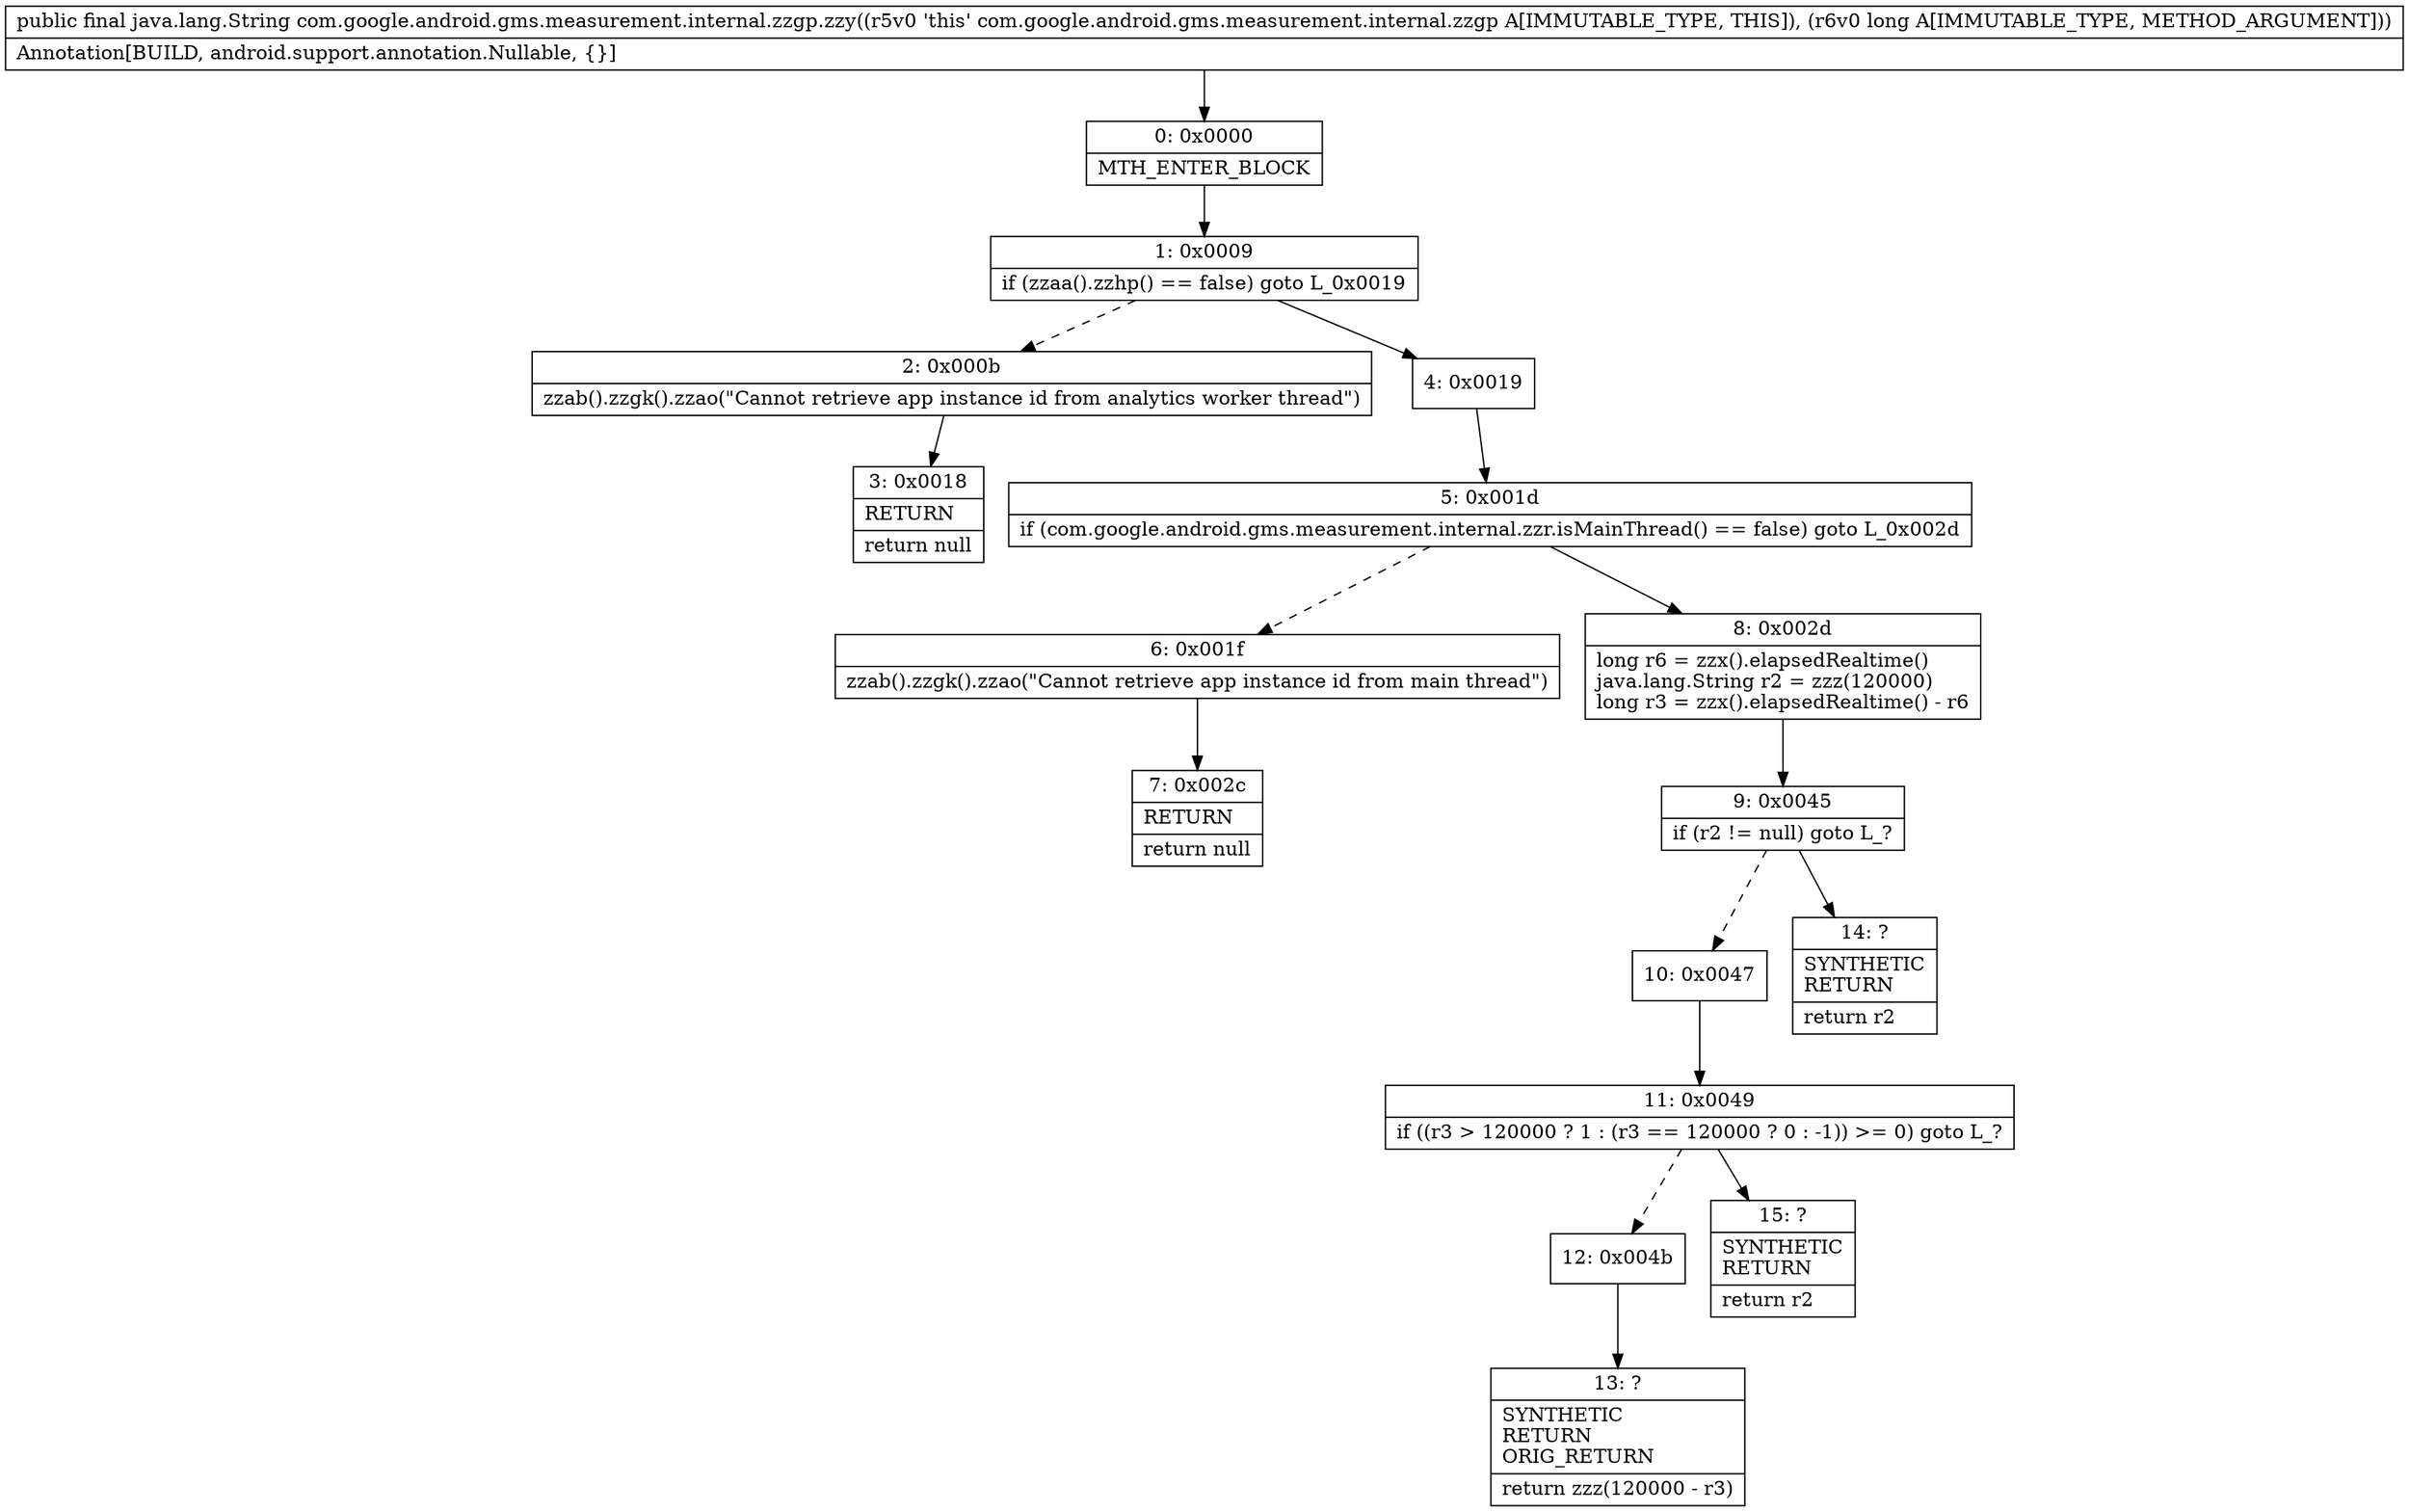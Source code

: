 digraph "CFG forcom.google.android.gms.measurement.internal.zzgp.zzy(J)Ljava\/lang\/String;" {
Node_0 [shape=record,label="{0\:\ 0x0000|MTH_ENTER_BLOCK\l}"];
Node_1 [shape=record,label="{1\:\ 0x0009|if (zzaa().zzhp() == false) goto L_0x0019\l}"];
Node_2 [shape=record,label="{2\:\ 0x000b|zzab().zzgk().zzao(\"Cannot retrieve app instance id from analytics worker thread\")\l}"];
Node_3 [shape=record,label="{3\:\ 0x0018|RETURN\l|return null\l}"];
Node_4 [shape=record,label="{4\:\ 0x0019}"];
Node_5 [shape=record,label="{5\:\ 0x001d|if (com.google.android.gms.measurement.internal.zzr.isMainThread() == false) goto L_0x002d\l}"];
Node_6 [shape=record,label="{6\:\ 0x001f|zzab().zzgk().zzao(\"Cannot retrieve app instance id from main thread\")\l}"];
Node_7 [shape=record,label="{7\:\ 0x002c|RETURN\l|return null\l}"];
Node_8 [shape=record,label="{8\:\ 0x002d|long r6 = zzx().elapsedRealtime()\ljava.lang.String r2 = zzz(120000)\llong r3 = zzx().elapsedRealtime() \- r6\l}"];
Node_9 [shape=record,label="{9\:\ 0x0045|if (r2 != null) goto L_?\l}"];
Node_10 [shape=record,label="{10\:\ 0x0047}"];
Node_11 [shape=record,label="{11\:\ 0x0049|if ((r3 \> 120000 ? 1 : (r3 == 120000 ? 0 : \-1)) \>= 0) goto L_?\l}"];
Node_12 [shape=record,label="{12\:\ 0x004b}"];
Node_13 [shape=record,label="{13\:\ ?|SYNTHETIC\lRETURN\lORIG_RETURN\l|return zzz(120000 \- r3)\l}"];
Node_14 [shape=record,label="{14\:\ ?|SYNTHETIC\lRETURN\l|return r2\l}"];
Node_15 [shape=record,label="{15\:\ ?|SYNTHETIC\lRETURN\l|return r2\l}"];
MethodNode[shape=record,label="{public final java.lang.String com.google.android.gms.measurement.internal.zzgp.zzy((r5v0 'this' com.google.android.gms.measurement.internal.zzgp A[IMMUTABLE_TYPE, THIS]), (r6v0 long A[IMMUTABLE_TYPE, METHOD_ARGUMENT]))  | Annotation[BUILD, android.support.annotation.Nullable, \{\}]\l}"];
MethodNode -> Node_0;
Node_0 -> Node_1;
Node_1 -> Node_2[style=dashed];
Node_1 -> Node_4;
Node_2 -> Node_3;
Node_4 -> Node_5;
Node_5 -> Node_6[style=dashed];
Node_5 -> Node_8;
Node_6 -> Node_7;
Node_8 -> Node_9;
Node_9 -> Node_10[style=dashed];
Node_9 -> Node_14;
Node_10 -> Node_11;
Node_11 -> Node_12[style=dashed];
Node_11 -> Node_15;
Node_12 -> Node_13;
}

